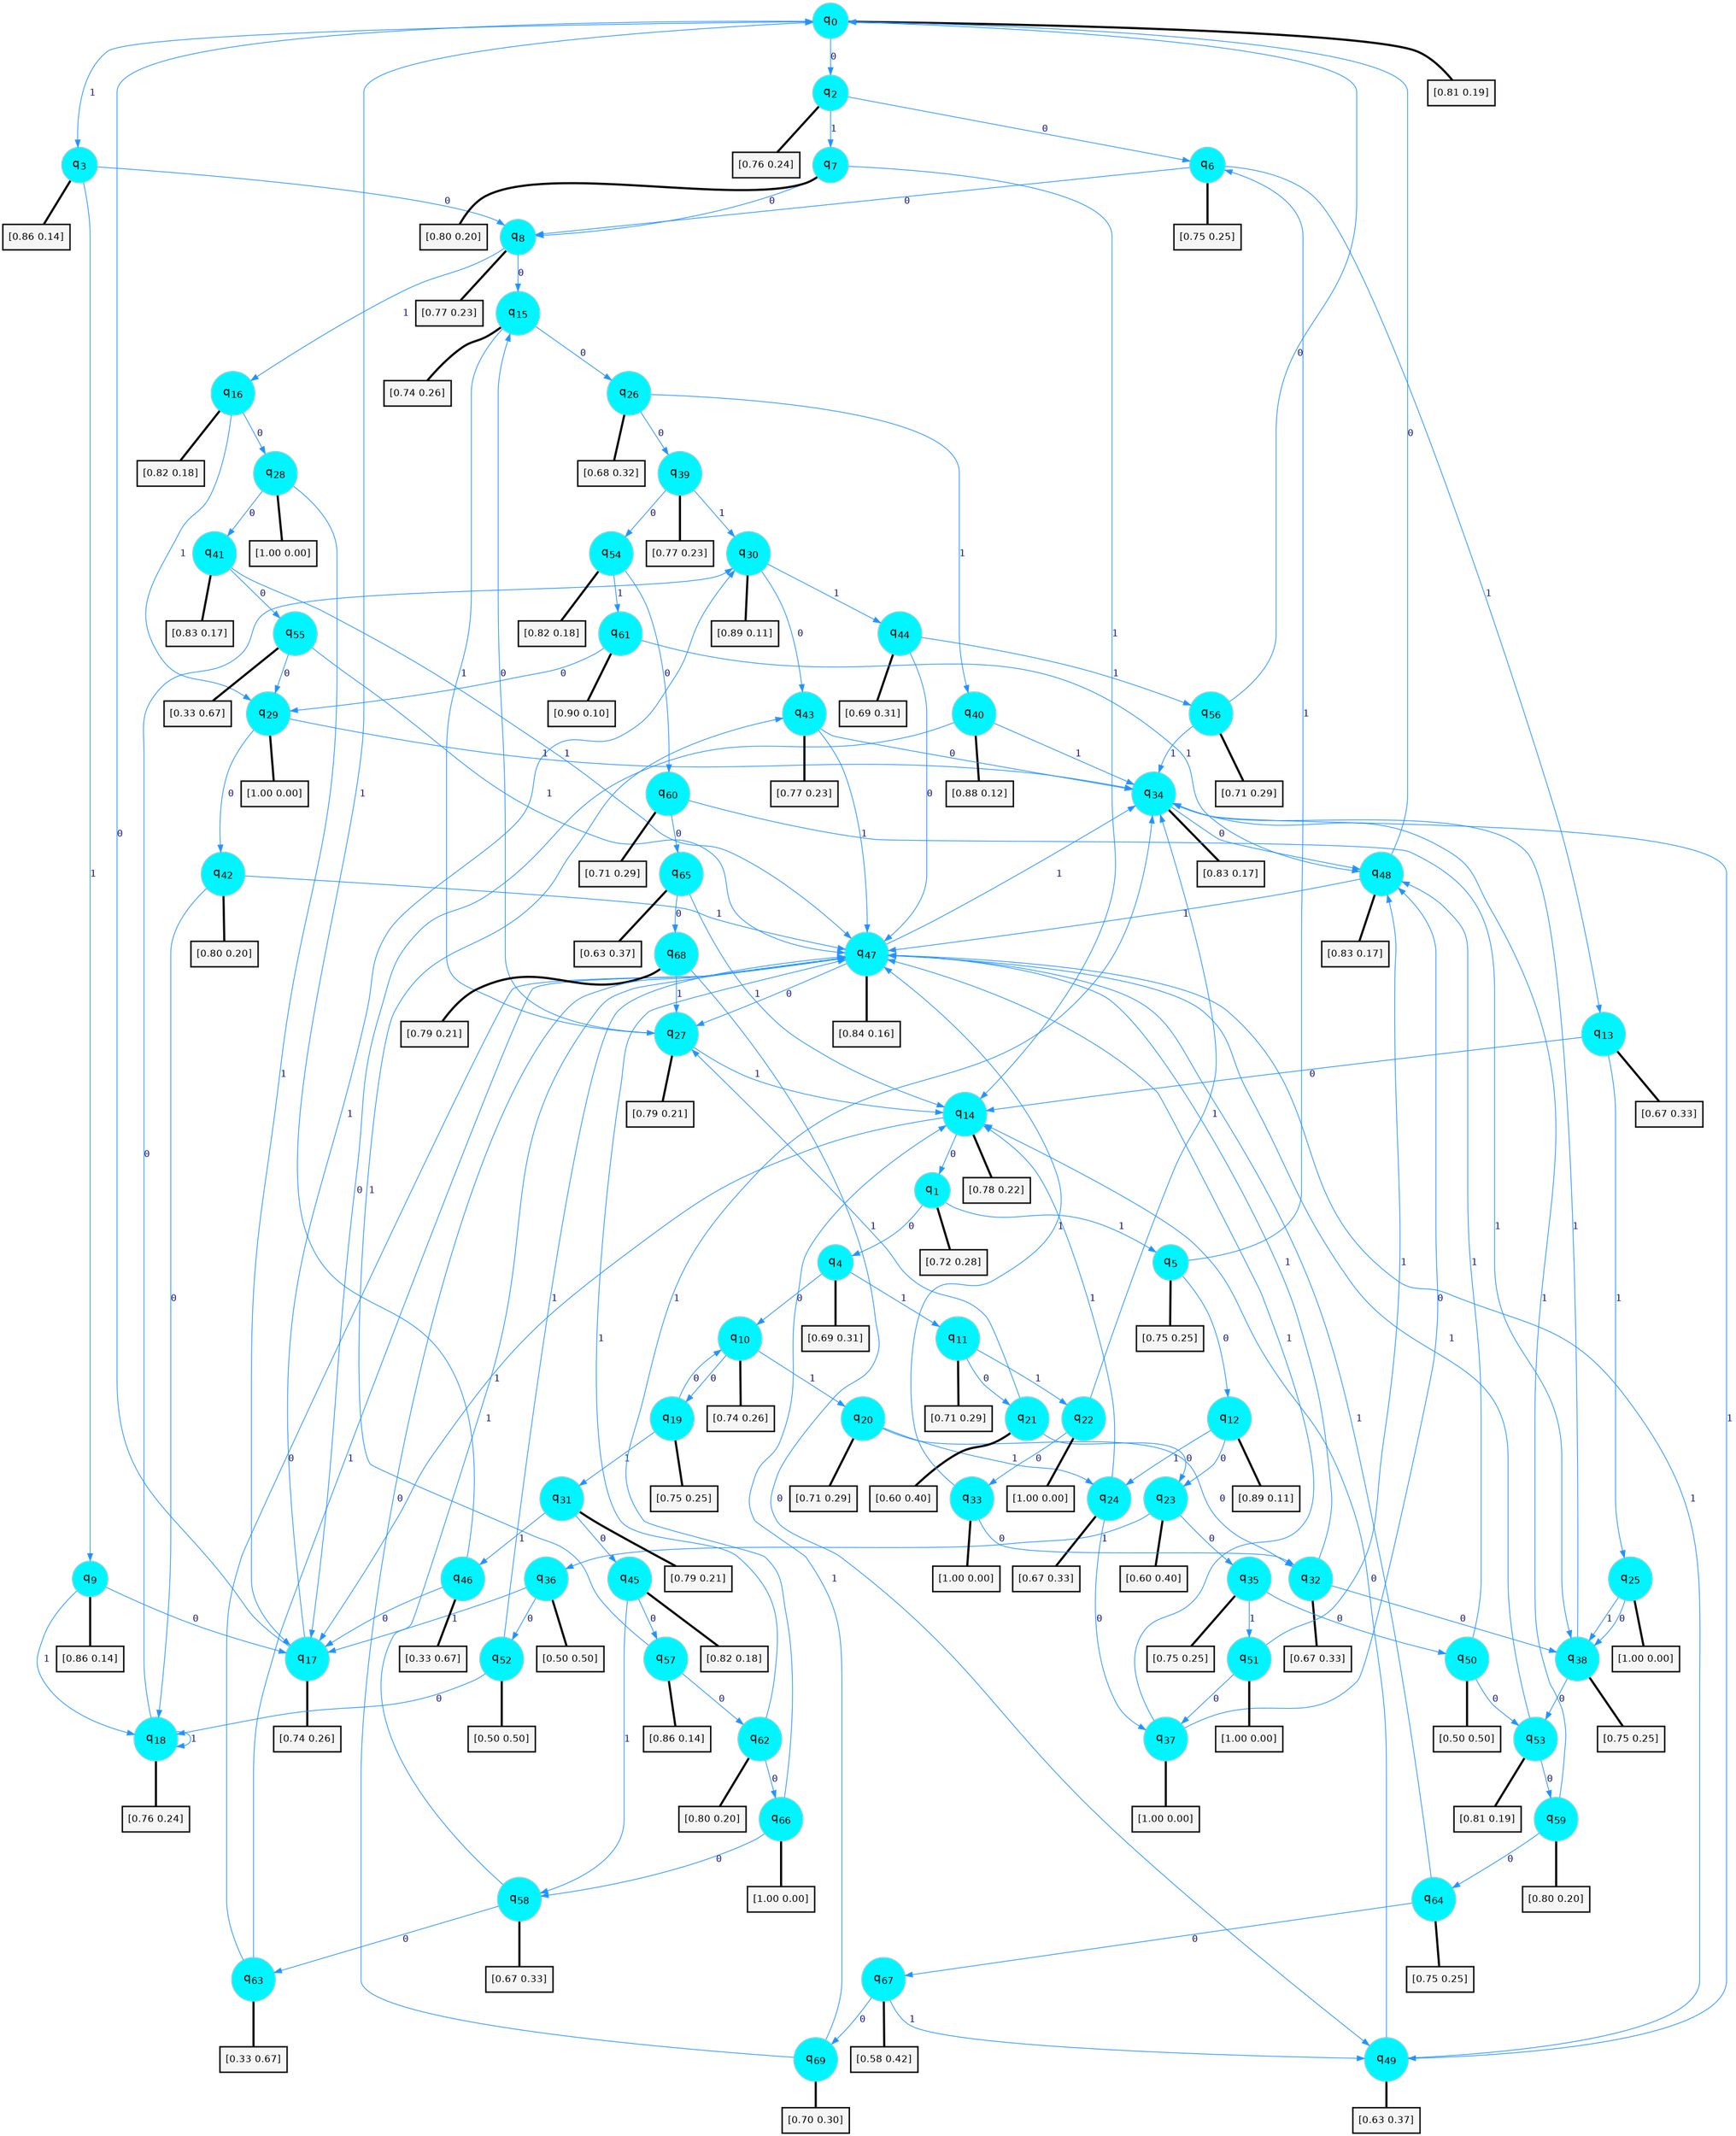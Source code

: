 digraph G {
graph [
bgcolor=transparent, dpi=300, rankdir=TD, size="40,25"];
node [
color=gray, fillcolor=turquoise1, fontcolor=black, fontname=Helvetica, fontsize=16, fontweight=bold, shape=circle, style=filled];
edge [
arrowsize=1, color=dodgerblue1, fontcolor=midnightblue, fontname=courier, fontweight=bold, penwidth=1, style=solid, weight=20];
0[label=<q<SUB>0</SUB>>];
1[label=<q<SUB>1</SUB>>];
2[label=<q<SUB>2</SUB>>];
3[label=<q<SUB>3</SUB>>];
4[label=<q<SUB>4</SUB>>];
5[label=<q<SUB>5</SUB>>];
6[label=<q<SUB>6</SUB>>];
7[label=<q<SUB>7</SUB>>];
8[label=<q<SUB>8</SUB>>];
9[label=<q<SUB>9</SUB>>];
10[label=<q<SUB>10</SUB>>];
11[label=<q<SUB>11</SUB>>];
12[label=<q<SUB>12</SUB>>];
13[label=<q<SUB>13</SUB>>];
14[label=<q<SUB>14</SUB>>];
15[label=<q<SUB>15</SUB>>];
16[label=<q<SUB>16</SUB>>];
17[label=<q<SUB>17</SUB>>];
18[label=<q<SUB>18</SUB>>];
19[label=<q<SUB>19</SUB>>];
20[label=<q<SUB>20</SUB>>];
21[label=<q<SUB>21</SUB>>];
22[label=<q<SUB>22</SUB>>];
23[label=<q<SUB>23</SUB>>];
24[label=<q<SUB>24</SUB>>];
25[label=<q<SUB>25</SUB>>];
26[label=<q<SUB>26</SUB>>];
27[label=<q<SUB>27</SUB>>];
28[label=<q<SUB>28</SUB>>];
29[label=<q<SUB>29</SUB>>];
30[label=<q<SUB>30</SUB>>];
31[label=<q<SUB>31</SUB>>];
32[label=<q<SUB>32</SUB>>];
33[label=<q<SUB>33</SUB>>];
34[label=<q<SUB>34</SUB>>];
35[label=<q<SUB>35</SUB>>];
36[label=<q<SUB>36</SUB>>];
37[label=<q<SUB>37</SUB>>];
38[label=<q<SUB>38</SUB>>];
39[label=<q<SUB>39</SUB>>];
40[label=<q<SUB>40</SUB>>];
41[label=<q<SUB>41</SUB>>];
42[label=<q<SUB>42</SUB>>];
43[label=<q<SUB>43</SUB>>];
44[label=<q<SUB>44</SUB>>];
45[label=<q<SUB>45</SUB>>];
46[label=<q<SUB>46</SUB>>];
47[label=<q<SUB>47</SUB>>];
48[label=<q<SUB>48</SUB>>];
49[label=<q<SUB>49</SUB>>];
50[label=<q<SUB>50</SUB>>];
51[label=<q<SUB>51</SUB>>];
52[label=<q<SUB>52</SUB>>];
53[label=<q<SUB>53</SUB>>];
54[label=<q<SUB>54</SUB>>];
55[label=<q<SUB>55</SUB>>];
56[label=<q<SUB>56</SUB>>];
57[label=<q<SUB>57</SUB>>];
58[label=<q<SUB>58</SUB>>];
59[label=<q<SUB>59</SUB>>];
60[label=<q<SUB>60</SUB>>];
61[label=<q<SUB>61</SUB>>];
62[label=<q<SUB>62</SUB>>];
63[label=<q<SUB>63</SUB>>];
64[label=<q<SUB>64</SUB>>];
65[label=<q<SUB>65</SUB>>];
66[label=<q<SUB>66</SUB>>];
67[label=<q<SUB>67</SUB>>];
68[label=<q<SUB>68</SUB>>];
69[label=<q<SUB>69</SUB>>];
70[label="[0.81 0.19]", shape=box,fontcolor=black, fontname=Helvetica, fontsize=14, penwidth=2, fillcolor=whitesmoke,color=black];
71[label="[0.72 0.28]", shape=box,fontcolor=black, fontname=Helvetica, fontsize=14, penwidth=2, fillcolor=whitesmoke,color=black];
72[label="[0.76 0.24]", shape=box,fontcolor=black, fontname=Helvetica, fontsize=14, penwidth=2, fillcolor=whitesmoke,color=black];
73[label="[0.86 0.14]", shape=box,fontcolor=black, fontname=Helvetica, fontsize=14, penwidth=2, fillcolor=whitesmoke,color=black];
74[label="[0.69 0.31]", shape=box,fontcolor=black, fontname=Helvetica, fontsize=14, penwidth=2, fillcolor=whitesmoke,color=black];
75[label="[0.75 0.25]", shape=box,fontcolor=black, fontname=Helvetica, fontsize=14, penwidth=2, fillcolor=whitesmoke,color=black];
76[label="[0.75 0.25]", shape=box,fontcolor=black, fontname=Helvetica, fontsize=14, penwidth=2, fillcolor=whitesmoke,color=black];
77[label="[0.80 0.20]", shape=box,fontcolor=black, fontname=Helvetica, fontsize=14, penwidth=2, fillcolor=whitesmoke,color=black];
78[label="[0.77 0.23]", shape=box,fontcolor=black, fontname=Helvetica, fontsize=14, penwidth=2, fillcolor=whitesmoke,color=black];
79[label="[0.86 0.14]", shape=box,fontcolor=black, fontname=Helvetica, fontsize=14, penwidth=2, fillcolor=whitesmoke,color=black];
80[label="[0.74 0.26]", shape=box,fontcolor=black, fontname=Helvetica, fontsize=14, penwidth=2, fillcolor=whitesmoke,color=black];
81[label="[0.71 0.29]", shape=box,fontcolor=black, fontname=Helvetica, fontsize=14, penwidth=2, fillcolor=whitesmoke,color=black];
82[label="[0.89 0.11]", shape=box,fontcolor=black, fontname=Helvetica, fontsize=14, penwidth=2, fillcolor=whitesmoke,color=black];
83[label="[0.67 0.33]", shape=box,fontcolor=black, fontname=Helvetica, fontsize=14, penwidth=2, fillcolor=whitesmoke,color=black];
84[label="[0.78 0.22]", shape=box,fontcolor=black, fontname=Helvetica, fontsize=14, penwidth=2, fillcolor=whitesmoke,color=black];
85[label="[0.74 0.26]", shape=box,fontcolor=black, fontname=Helvetica, fontsize=14, penwidth=2, fillcolor=whitesmoke,color=black];
86[label="[0.82 0.18]", shape=box,fontcolor=black, fontname=Helvetica, fontsize=14, penwidth=2, fillcolor=whitesmoke,color=black];
87[label="[0.74 0.26]", shape=box,fontcolor=black, fontname=Helvetica, fontsize=14, penwidth=2, fillcolor=whitesmoke,color=black];
88[label="[0.76 0.24]", shape=box,fontcolor=black, fontname=Helvetica, fontsize=14, penwidth=2, fillcolor=whitesmoke,color=black];
89[label="[0.75 0.25]", shape=box,fontcolor=black, fontname=Helvetica, fontsize=14, penwidth=2, fillcolor=whitesmoke,color=black];
90[label="[0.71 0.29]", shape=box,fontcolor=black, fontname=Helvetica, fontsize=14, penwidth=2, fillcolor=whitesmoke,color=black];
91[label="[0.60 0.40]", shape=box,fontcolor=black, fontname=Helvetica, fontsize=14, penwidth=2, fillcolor=whitesmoke,color=black];
92[label="[1.00 0.00]", shape=box,fontcolor=black, fontname=Helvetica, fontsize=14, penwidth=2, fillcolor=whitesmoke,color=black];
93[label="[0.60 0.40]", shape=box,fontcolor=black, fontname=Helvetica, fontsize=14, penwidth=2, fillcolor=whitesmoke,color=black];
94[label="[0.67 0.33]", shape=box,fontcolor=black, fontname=Helvetica, fontsize=14, penwidth=2, fillcolor=whitesmoke,color=black];
95[label="[1.00 0.00]", shape=box,fontcolor=black, fontname=Helvetica, fontsize=14, penwidth=2, fillcolor=whitesmoke,color=black];
96[label="[0.68 0.32]", shape=box,fontcolor=black, fontname=Helvetica, fontsize=14, penwidth=2, fillcolor=whitesmoke,color=black];
97[label="[0.79 0.21]", shape=box,fontcolor=black, fontname=Helvetica, fontsize=14, penwidth=2, fillcolor=whitesmoke,color=black];
98[label="[1.00 0.00]", shape=box,fontcolor=black, fontname=Helvetica, fontsize=14, penwidth=2, fillcolor=whitesmoke,color=black];
99[label="[1.00 0.00]", shape=box,fontcolor=black, fontname=Helvetica, fontsize=14, penwidth=2, fillcolor=whitesmoke,color=black];
100[label="[0.89 0.11]", shape=box,fontcolor=black, fontname=Helvetica, fontsize=14, penwidth=2, fillcolor=whitesmoke,color=black];
101[label="[0.79 0.21]", shape=box,fontcolor=black, fontname=Helvetica, fontsize=14, penwidth=2, fillcolor=whitesmoke,color=black];
102[label="[0.67 0.33]", shape=box,fontcolor=black, fontname=Helvetica, fontsize=14, penwidth=2, fillcolor=whitesmoke,color=black];
103[label="[1.00 0.00]", shape=box,fontcolor=black, fontname=Helvetica, fontsize=14, penwidth=2, fillcolor=whitesmoke,color=black];
104[label="[0.83 0.17]", shape=box,fontcolor=black, fontname=Helvetica, fontsize=14, penwidth=2, fillcolor=whitesmoke,color=black];
105[label="[0.75 0.25]", shape=box,fontcolor=black, fontname=Helvetica, fontsize=14, penwidth=2, fillcolor=whitesmoke,color=black];
106[label="[0.50 0.50]", shape=box,fontcolor=black, fontname=Helvetica, fontsize=14, penwidth=2, fillcolor=whitesmoke,color=black];
107[label="[1.00 0.00]", shape=box,fontcolor=black, fontname=Helvetica, fontsize=14, penwidth=2, fillcolor=whitesmoke,color=black];
108[label="[0.75 0.25]", shape=box,fontcolor=black, fontname=Helvetica, fontsize=14, penwidth=2, fillcolor=whitesmoke,color=black];
109[label="[0.77 0.23]", shape=box,fontcolor=black, fontname=Helvetica, fontsize=14, penwidth=2, fillcolor=whitesmoke,color=black];
110[label="[0.88 0.12]", shape=box,fontcolor=black, fontname=Helvetica, fontsize=14, penwidth=2, fillcolor=whitesmoke,color=black];
111[label="[0.83 0.17]", shape=box,fontcolor=black, fontname=Helvetica, fontsize=14, penwidth=2, fillcolor=whitesmoke,color=black];
112[label="[0.80 0.20]", shape=box,fontcolor=black, fontname=Helvetica, fontsize=14, penwidth=2, fillcolor=whitesmoke,color=black];
113[label="[0.77 0.23]", shape=box,fontcolor=black, fontname=Helvetica, fontsize=14, penwidth=2, fillcolor=whitesmoke,color=black];
114[label="[0.69 0.31]", shape=box,fontcolor=black, fontname=Helvetica, fontsize=14, penwidth=2, fillcolor=whitesmoke,color=black];
115[label="[0.82 0.18]", shape=box,fontcolor=black, fontname=Helvetica, fontsize=14, penwidth=2, fillcolor=whitesmoke,color=black];
116[label="[0.33 0.67]", shape=box,fontcolor=black, fontname=Helvetica, fontsize=14, penwidth=2, fillcolor=whitesmoke,color=black];
117[label="[0.84 0.16]", shape=box,fontcolor=black, fontname=Helvetica, fontsize=14, penwidth=2, fillcolor=whitesmoke,color=black];
118[label="[0.83 0.17]", shape=box,fontcolor=black, fontname=Helvetica, fontsize=14, penwidth=2, fillcolor=whitesmoke,color=black];
119[label="[0.63 0.37]", shape=box,fontcolor=black, fontname=Helvetica, fontsize=14, penwidth=2, fillcolor=whitesmoke,color=black];
120[label="[0.50 0.50]", shape=box,fontcolor=black, fontname=Helvetica, fontsize=14, penwidth=2, fillcolor=whitesmoke,color=black];
121[label="[1.00 0.00]", shape=box,fontcolor=black, fontname=Helvetica, fontsize=14, penwidth=2, fillcolor=whitesmoke,color=black];
122[label="[0.50 0.50]", shape=box,fontcolor=black, fontname=Helvetica, fontsize=14, penwidth=2, fillcolor=whitesmoke,color=black];
123[label="[0.81 0.19]", shape=box,fontcolor=black, fontname=Helvetica, fontsize=14, penwidth=2, fillcolor=whitesmoke,color=black];
124[label="[0.82 0.18]", shape=box,fontcolor=black, fontname=Helvetica, fontsize=14, penwidth=2, fillcolor=whitesmoke,color=black];
125[label="[0.33 0.67]", shape=box,fontcolor=black, fontname=Helvetica, fontsize=14, penwidth=2, fillcolor=whitesmoke,color=black];
126[label="[0.71 0.29]", shape=box,fontcolor=black, fontname=Helvetica, fontsize=14, penwidth=2, fillcolor=whitesmoke,color=black];
127[label="[0.86 0.14]", shape=box,fontcolor=black, fontname=Helvetica, fontsize=14, penwidth=2, fillcolor=whitesmoke,color=black];
128[label="[0.67 0.33]", shape=box,fontcolor=black, fontname=Helvetica, fontsize=14, penwidth=2, fillcolor=whitesmoke,color=black];
129[label="[0.80 0.20]", shape=box,fontcolor=black, fontname=Helvetica, fontsize=14, penwidth=2, fillcolor=whitesmoke,color=black];
130[label="[0.71 0.29]", shape=box,fontcolor=black, fontname=Helvetica, fontsize=14, penwidth=2, fillcolor=whitesmoke,color=black];
131[label="[0.90 0.10]", shape=box,fontcolor=black, fontname=Helvetica, fontsize=14, penwidth=2, fillcolor=whitesmoke,color=black];
132[label="[0.80 0.20]", shape=box,fontcolor=black, fontname=Helvetica, fontsize=14, penwidth=2, fillcolor=whitesmoke,color=black];
133[label="[0.33 0.67]", shape=box,fontcolor=black, fontname=Helvetica, fontsize=14, penwidth=2, fillcolor=whitesmoke,color=black];
134[label="[0.75 0.25]", shape=box,fontcolor=black, fontname=Helvetica, fontsize=14, penwidth=2, fillcolor=whitesmoke,color=black];
135[label="[0.63 0.37]", shape=box,fontcolor=black, fontname=Helvetica, fontsize=14, penwidth=2, fillcolor=whitesmoke,color=black];
136[label="[1.00 0.00]", shape=box,fontcolor=black, fontname=Helvetica, fontsize=14, penwidth=2, fillcolor=whitesmoke,color=black];
137[label="[0.58 0.42]", shape=box,fontcolor=black, fontname=Helvetica, fontsize=14, penwidth=2, fillcolor=whitesmoke,color=black];
138[label="[0.79 0.21]", shape=box,fontcolor=black, fontname=Helvetica, fontsize=14, penwidth=2, fillcolor=whitesmoke,color=black];
139[label="[0.70 0.30]", shape=box,fontcolor=black, fontname=Helvetica, fontsize=14, penwidth=2, fillcolor=whitesmoke,color=black];
0->2 [label=0];
0->3 [label=1];
0->70 [arrowhead=none, penwidth=3,color=black];
1->4 [label=0];
1->5 [label=1];
1->71 [arrowhead=none, penwidth=3,color=black];
2->6 [label=0];
2->7 [label=1];
2->72 [arrowhead=none, penwidth=3,color=black];
3->8 [label=0];
3->9 [label=1];
3->73 [arrowhead=none, penwidth=3,color=black];
4->10 [label=0];
4->11 [label=1];
4->74 [arrowhead=none, penwidth=3,color=black];
5->12 [label=0];
5->6 [label=1];
5->75 [arrowhead=none, penwidth=3,color=black];
6->8 [label=0];
6->13 [label=1];
6->76 [arrowhead=none, penwidth=3,color=black];
7->8 [label=0];
7->14 [label=1];
7->77 [arrowhead=none, penwidth=3,color=black];
8->15 [label=0];
8->16 [label=1];
8->78 [arrowhead=none, penwidth=3,color=black];
9->17 [label=0];
9->18 [label=1];
9->79 [arrowhead=none, penwidth=3,color=black];
10->19 [label=0];
10->20 [label=1];
10->80 [arrowhead=none, penwidth=3,color=black];
11->21 [label=0];
11->22 [label=1];
11->81 [arrowhead=none, penwidth=3,color=black];
12->23 [label=0];
12->24 [label=1];
12->82 [arrowhead=none, penwidth=3,color=black];
13->14 [label=0];
13->25 [label=1];
13->83 [arrowhead=none, penwidth=3,color=black];
14->1 [label=0];
14->17 [label=1];
14->84 [arrowhead=none, penwidth=3,color=black];
15->26 [label=0];
15->27 [label=1];
15->85 [arrowhead=none, penwidth=3,color=black];
16->28 [label=0];
16->29 [label=1];
16->86 [arrowhead=none, penwidth=3,color=black];
17->0 [label=0];
17->30 [label=1];
17->87 [arrowhead=none, penwidth=3,color=black];
18->30 [label=0];
18->18 [label=1];
18->88 [arrowhead=none, penwidth=3,color=black];
19->10 [label=0];
19->31 [label=1];
19->89 [arrowhead=none, penwidth=3,color=black];
20->32 [label=0];
20->24 [label=1];
20->90 [arrowhead=none, penwidth=3,color=black];
21->23 [label=0];
21->27 [label=1];
21->91 [arrowhead=none, penwidth=3,color=black];
22->33 [label=0];
22->34 [label=1];
22->92 [arrowhead=none, penwidth=3,color=black];
23->35 [label=0];
23->36 [label=1];
23->93 [arrowhead=none, penwidth=3,color=black];
24->37 [label=0];
24->14 [label=1];
24->94 [arrowhead=none, penwidth=3,color=black];
25->38 [label=0];
25->38 [label=1];
25->95 [arrowhead=none, penwidth=3,color=black];
26->39 [label=0];
26->40 [label=1];
26->96 [arrowhead=none, penwidth=3,color=black];
27->15 [label=0];
27->14 [label=1];
27->97 [arrowhead=none, penwidth=3,color=black];
28->41 [label=0];
28->17 [label=1];
28->98 [arrowhead=none, penwidth=3,color=black];
29->42 [label=0];
29->34 [label=1];
29->99 [arrowhead=none, penwidth=3,color=black];
30->43 [label=0];
30->44 [label=1];
30->100 [arrowhead=none, penwidth=3,color=black];
31->45 [label=0];
31->46 [label=1];
31->101 [arrowhead=none, penwidth=3,color=black];
32->38 [label=0];
32->47 [label=1];
32->102 [arrowhead=none, penwidth=3,color=black];
33->32 [label=0];
33->47 [label=1];
33->103 [arrowhead=none, penwidth=3,color=black];
34->48 [label=0];
34->49 [label=1];
34->104 [arrowhead=none, penwidth=3,color=black];
35->50 [label=0];
35->51 [label=1];
35->105 [arrowhead=none, penwidth=3,color=black];
36->52 [label=0];
36->17 [label=1];
36->106 [arrowhead=none, penwidth=3,color=black];
37->48 [label=0];
37->47 [label=1];
37->107 [arrowhead=none, penwidth=3,color=black];
38->53 [label=0];
38->34 [label=1];
38->108 [arrowhead=none, penwidth=3,color=black];
39->54 [label=0];
39->30 [label=1];
39->109 [arrowhead=none, penwidth=3,color=black];
40->17 [label=0];
40->34 [label=1];
40->110 [arrowhead=none, penwidth=3,color=black];
41->55 [label=0];
41->47 [label=1];
41->111 [arrowhead=none, penwidth=3,color=black];
42->18 [label=0];
42->47 [label=1];
42->112 [arrowhead=none, penwidth=3,color=black];
43->34 [label=0];
43->47 [label=1];
43->113 [arrowhead=none, penwidth=3,color=black];
44->47 [label=0];
44->56 [label=1];
44->114 [arrowhead=none, penwidth=3,color=black];
45->57 [label=0];
45->58 [label=1];
45->115 [arrowhead=none, penwidth=3,color=black];
46->17 [label=0];
46->0 [label=1];
46->116 [arrowhead=none, penwidth=3,color=black];
47->27 [label=0];
47->34 [label=1];
47->117 [arrowhead=none, penwidth=3,color=black];
48->0 [label=0];
48->47 [label=1];
48->118 [arrowhead=none, penwidth=3,color=black];
49->14 [label=0];
49->47 [label=1];
49->119 [arrowhead=none, penwidth=3,color=black];
50->53 [label=0];
50->48 [label=1];
50->120 [arrowhead=none, penwidth=3,color=black];
51->37 [label=0];
51->48 [label=1];
51->121 [arrowhead=none, penwidth=3,color=black];
52->18 [label=0];
52->47 [label=1];
52->122 [arrowhead=none, penwidth=3,color=black];
53->59 [label=0];
53->47 [label=1];
53->123 [arrowhead=none, penwidth=3,color=black];
54->60 [label=0];
54->61 [label=1];
54->124 [arrowhead=none, penwidth=3,color=black];
55->29 [label=0];
55->47 [label=1];
55->125 [arrowhead=none, penwidth=3,color=black];
56->0 [label=0];
56->34 [label=1];
56->126 [arrowhead=none, penwidth=3,color=black];
57->62 [label=0];
57->43 [label=1];
57->127 [arrowhead=none, penwidth=3,color=black];
58->63 [label=0];
58->47 [label=1];
58->128 [arrowhead=none, penwidth=3,color=black];
59->64 [label=0];
59->34 [label=1];
59->129 [arrowhead=none, penwidth=3,color=black];
60->65 [label=0];
60->38 [label=1];
60->130 [arrowhead=none, penwidth=3,color=black];
61->29 [label=0];
61->48 [label=1];
61->131 [arrowhead=none, penwidth=3,color=black];
62->66 [label=0];
62->47 [label=1];
62->132 [arrowhead=none, penwidth=3,color=black];
63->47 [label=0];
63->47 [label=1];
63->133 [arrowhead=none, penwidth=3,color=black];
64->67 [label=0];
64->47 [label=1];
64->134 [arrowhead=none, penwidth=3,color=black];
65->68 [label=0];
65->14 [label=1];
65->135 [arrowhead=none, penwidth=3,color=black];
66->58 [label=0];
66->34 [label=1];
66->136 [arrowhead=none, penwidth=3,color=black];
67->69 [label=0];
67->49 [label=1];
67->137 [arrowhead=none, penwidth=3,color=black];
68->49 [label=0];
68->27 [label=1];
68->138 [arrowhead=none, penwidth=3,color=black];
69->47 [label=0];
69->14 [label=1];
69->139 [arrowhead=none, penwidth=3,color=black];
}
